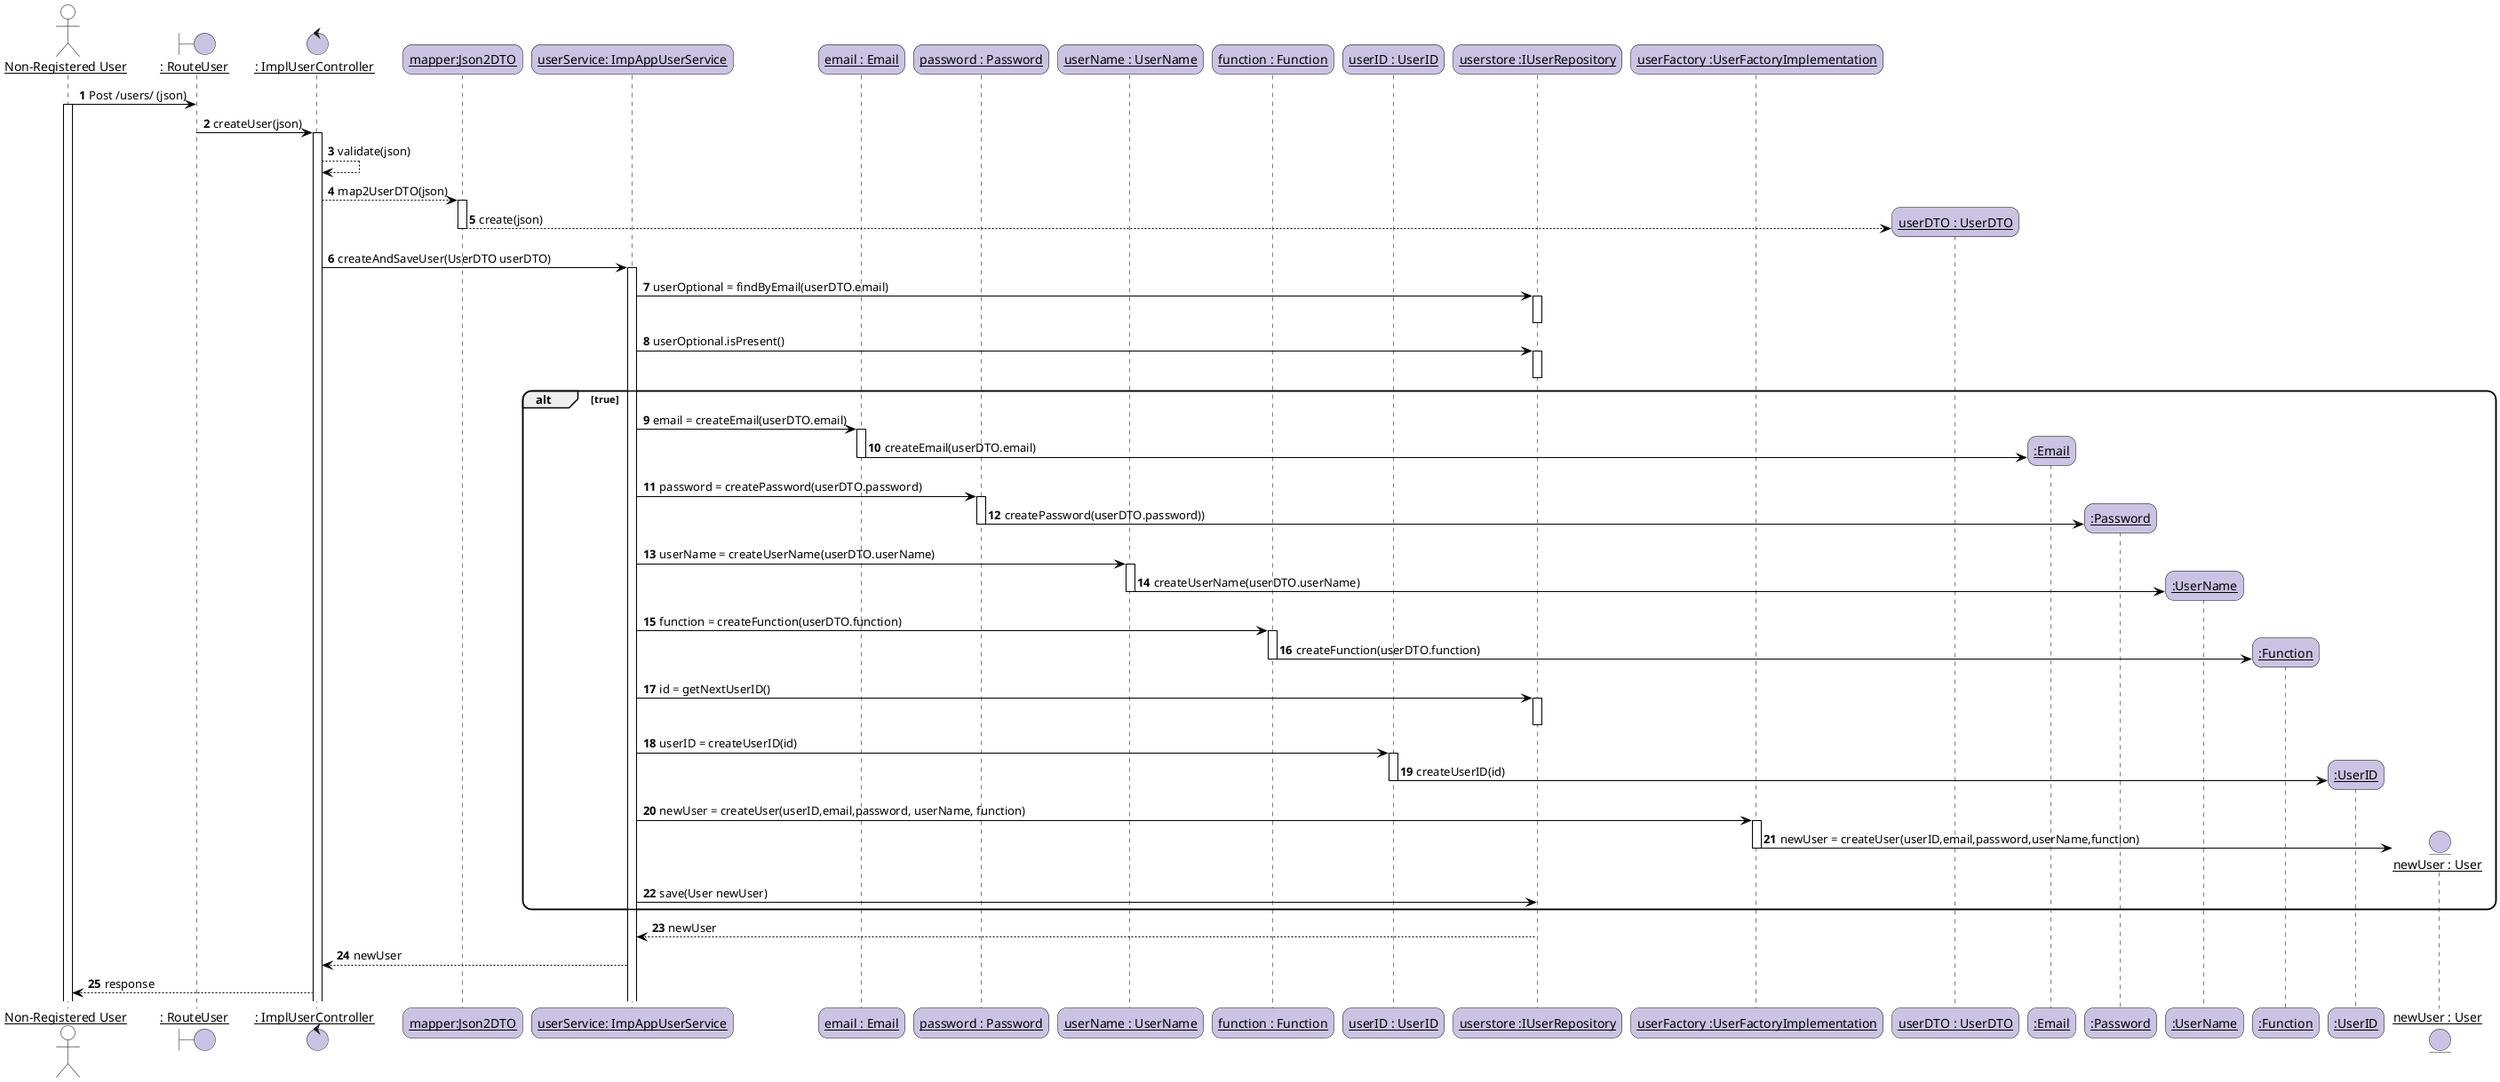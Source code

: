 @startuml
skinparam roundcorner 20
skinparam maxmessagesize 0
skinparam sequenceParticipant underline
skinparam sequence {
ArrowColor black
ActorBorderColor #black
LifeLineBorderColor black
LifeLineBackgroundColor white
ParticipantBorderColor black
ParticipantBackgroundColor #transparent
ParticipantFontName Aapex
ParticipantFontSize 14
ParticipantFontColor black
ActorBackgroundColor #transparent
ActorFontColor black
ActorFontSize 14
ActorFontName Aapex
}
autonumber
actor "Non-Registered User" as User
boundary ": RouteUser" as Route #CBC3E3
control ": ImplUserController" as Controller #CBC3E3
participant "mapper:Json2DTO" as mapper #CBC3E3
participant "userService: ImpAppUserService" as service #CBC3E3
participant "email : Email" as email #CBC3E3
participant "password : Password" as password #CBC3E3
participant "userName : UserName" as userName #CBC3E3
participant "function : Function" as function #CBC3E3
participant "userID : UserID" as ID #CBC3E3
participant "userstore :IUserRepository" as repository #CBC3E3
participant "userFactory :UserFactoryImplementation" as factory #CBC3E3




User-> Route : Post /users/ (json)
activate User
Route -> Controller :  createUser(json)
activate Controller
Controller  --> Controller : validate(json)
Controller --> mapper : map2UserDTO(json)
activate mapper
create participant "userDTO : UserDTO" as dto #CBC3E3
mapper --> dto : create(json)
deactivate mapper
Controller -> service : createAndSaveUser(UserDTO userDTO)
activate service
service -> repository : userOptional = findByEmail(userDTO.email)
activate repository
deactivate repository
service -> repository : userOptional.isPresent()
activate repository
deactivate repository
alt true
service -> email : email = createEmail(userDTO.email)
activate email
create participant ":Email" as newEmail #CBC3E3
email->newEmail : createEmail(userDTO.email)
deactivate email
service -> password : password = createPassword(userDTO.password)
activate password
create participant ":Password" as newPassword #CBC3E3
password->newPassword : createPassword(userDTO.password))
deactivate password
service -> userName : userName = createUserName(userDTO.userName)
activate userName
create participant ":UserName" as newUserName #CBC3E3
userName->newUserName : createUserName(userDTO.userName)
deactivate userName
service -> function : function = createFunction(userDTO.function)
activate function
create participant ":Function" as newFunction #CBC3E3
function->newFunction : createFunction(userDTO.function)
deactivate function
service -> repository : id = getNextUserID()
activate repository
deactivate repository
service -> ID : userID = createUserID(id)
activate ID
create participant ":UserID" as newUserID #CBC3E3
ID->newUserID : createUserID(id)
deactivate ID
service -> factory : newUser = createUser(userID,email,password, userName, function)
activate factory
create entity "newUser : User" as newUser #CBC3E3
factory -> newUser : newUser = createUser(userID,email,password,userName,function)
deactivate factory
service -> repository : save(User newUser)
end
activate repository
repository --> service : newUser
deactivate repository
service --> Controller : newUser
Controller --> User : response


@enduml